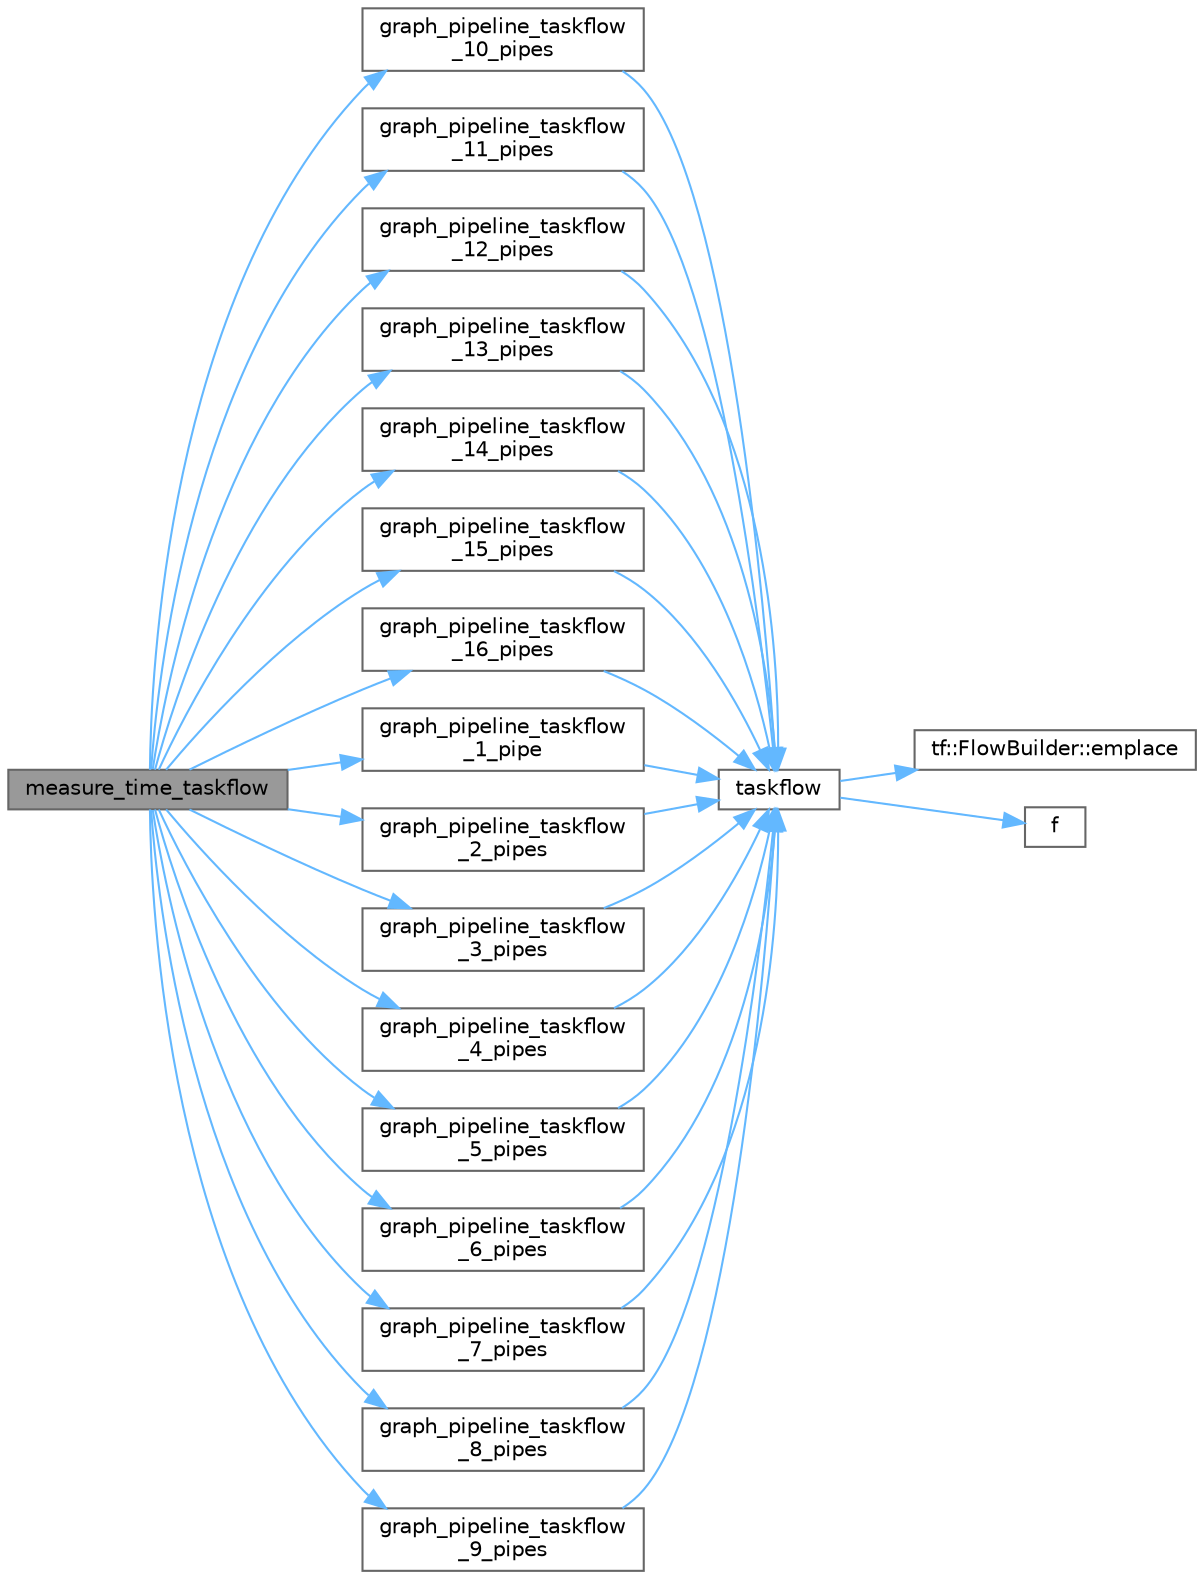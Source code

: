 digraph "measure_time_taskflow"
{
 // LATEX_PDF_SIZE
  bgcolor="transparent";
  edge [fontname=Helvetica,fontsize=10,labelfontname=Helvetica,labelfontsize=10];
  node [fontname=Helvetica,fontsize=10,shape=box,height=0.2,width=0.4];
  rankdir="LR";
  Node1 [id="Node000001",label="measure_time_taskflow",height=0.2,width=0.4,color="gray40", fillcolor="grey60", style="filled", fontcolor="black",tooltip=" "];
  Node1 -> Node2 [id="edge1_Node000001_Node000002",color="steelblue1",style="solid",tooltip=" "];
  Node2 [id="Node000002",label="graph_pipeline_taskflow\l_10_pipes",height=0.2,width=0.4,color="grey40", fillcolor="white", style="filled",URL="$benchmarks_2graph__pipeline_2taskflow_8cpp.html#a251312d29c1b1ece4cbea5a56cb2785f",tooltip=" "];
  Node2 -> Node3 [id="edge2_Node000002_Node000003",color="steelblue1",style="solid",tooltip=" "];
  Node3 [id="Node000003",label="taskflow",height=0.2,width=0.4,color="grey40", fillcolor="white", style="filled",URL="$sandbox_2jacobi_2taskflow_8cpp.html#a47af48e377b7c0ac855c12acd5b69b1e",tooltip=" "];
  Node3 -> Node4 [id="edge3_Node000003_Node000004",color="steelblue1",style="solid",tooltip=" "];
  Node4 [id="Node000004",label="tf::FlowBuilder::emplace",height=0.2,width=0.4,color="grey40", fillcolor="white", style="filled",URL="$classtf_1_1_flow_builder.html#a60d7a666cab71ecfa3010b2efb0d6b57",tooltip="creates a static task"];
  Node3 -> Node5 [id="edge4_Node000003_Node000005",color="steelblue1",style="solid",tooltip=" "];
  Node5 [id="Node000005",label="f",height=0.2,width=0.4,color="grey40", fillcolor="white", style="filled",URL="$cxx11__tensor__map_8cpp.html#a7f507fea02198f6cb81c86640c7b1a4e",tooltip=" "];
  Node1 -> Node6 [id="edge5_Node000001_Node000006",color="steelblue1",style="solid",tooltip=" "];
  Node6 [id="Node000006",label="graph_pipeline_taskflow\l_11_pipes",height=0.2,width=0.4,color="grey40", fillcolor="white", style="filled",URL="$benchmarks_2graph__pipeline_2taskflow_8cpp.html#af371806068a3a51adf92ba0c45a93581",tooltip=" "];
  Node6 -> Node3 [id="edge6_Node000006_Node000003",color="steelblue1",style="solid",tooltip=" "];
  Node1 -> Node7 [id="edge7_Node000001_Node000007",color="steelblue1",style="solid",tooltip=" "];
  Node7 [id="Node000007",label="graph_pipeline_taskflow\l_12_pipes",height=0.2,width=0.4,color="grey40", fillcolor="white", style="filled",URL="$benchmarks_2graph__pipeline_2taskflow_8cpp.html#a5f781c7557640d9f9e6a2a024f6bfd39",tooltip=" "];
  Node7 -> Node3 [id="edge8_Node000007_Node000003",color="steelblue1",style="solid",tooltip=" "];
  Node1 -> Node8 [id="edge9_Node000001_Node000008",color="steelblue1",style="solid",tooltip=" "];
  Node8 [id="Node000008",label="graph_pipeline_taskflow\l_13_pipes",height=0.2,width=0.4,color="grey40", fillcolor="white", style="filled",URL="$benchmarks_2graph__pipeline_2taskflow_8cpp.html#a6e046fef777c95028b930a6b1f3b98c1",tooltip=" "];
  Node8 -> Node3 [id="edge10_Node000008_Node000003",color="steelblue1",style="solid",tooltip=" "];
  Node1 -> Node9 [id="edge11_Node000001_Node000009",color="steelblue1",style="solid",tooltip=" "];
  Node9 [id="Node000009",label="graph_pipeline_taskflow\l_14_pipes",height=0.2,width=0.4,color="grey40", fillcolor="white", style="filled",URL="$benchmarks_2graph__pipeline_2taskflow_8cpp.html#a343a56af2b96dc0ecc894f58001456b9",tooltip=" "];
  Node9 -> Node3 [id="edge12_Node000009_Node000003",color="steelblue1",style="solid",tooltip=" "];
  Node1 -> Node10 [id="edge13_Node000001_Node000010",color="steelblue1",style="solid",tooltip=" "];
  Node10 [id="Node000010",label="graph_pipeline_taskflow\l_15_pipes",height=0.2,width=0.4,color="grey40", fillcolor="white", style="filled",URL="$benchmarks_2graph__pipeline_2taskflow_8cpp.html#aa9747e2a087aa148f3fa55c96dd7affe",tooltip=" "];
  Node10 -> Node3 [id="edge14_Node000010_Node000003",color="steelblue1",style="solid",tooltip=" "];
  Node1 -> Node11 [id="edge15_Node000001_Node000011",color="steelblue1",style="solid",tooltip=" "];
  Node11 [id="Node000011",label="graph_pipeline_taskflow\l_16_pipes",height=0.2,width=0.4,color="grey40", fillcolor="white", style="filled",URL="$benchmarks_2graph__pipeline_2taskflow_8cpp.html#a8244d7aadbfda6fc483ff3a8c474c5af",tooltip=" "];
  Node11 -> Node3 [id="edge16_Node000011_Node000003",color="steelblue1",style="solid",tooltip=" "];
  Node1 -> Node12 [id="edge17_Node000001_Node000012",color="steelblue1",style="solid",tooltip=" "];
  Node12 [id="Node000012",label="graph_pipeline_taskflow\l_1_pipe",height=0.2,width=0.4,color="grey40", fillcolor="white", style="filled",URL="$benchmarks_2graph__pipeline_2taskflow_8cpp.html#abed6390e6994ec6cbad03fc95f7d96e8",tooltip=" "];
  Node12 -> Node3 [id="edge18_Node000012_Node000003",color="steelblue1",style="solid",tooltip=" "];
  Node1 -> Node13 [id="edge19_Node000001_Node000013",color="steelblue1",style="solid",tooltip=" "];
  Node13 [id="Node000013",label="graph_pipeline_taskflow\l_2_pipes",height=0.2,width=0.4,color="grey40", fillcolor="white", style="filled",URL="$benchmarks_2graph__pipeline_2taskflow_8cpp.html#aaa940d8817a979cc3bf984f753380857",tooltip=" "];
  Node13 -> Node3 [id="edge20_Node000013_Node000003",color="steelblue1",style="solid",tooltip=" "];
  Node1 -> Node14 [id="edge21_Node000001_Node000014",color="steelblue1",style="solid",tooltip=" "];
  Node14 [id="Node000014",label="graph_pipeline_taskflow\l_3_pipes",height=0.2,width=0.4,color="grey40", fillcolor="white", style="filled",URL="$benchmarks_2graph__pipeline_2taskflow_8cpp.html#a1cc602d60243d5521eb4b31ce161d473",tooltip=" "];
  Node14 -> Node3 [id="edge22_Node000014_Node000003",color="steelblue1",style="solid",tooltip=" "];
  Node1 -> Node15 [id="edge23_Node000001_Node000015",color="steelblue1",style="solid",tooltip=" "];
  Node15 [id="Node000015",label="graph_pipeline_taskflow\l_4_pipes",height=0.2,width=0.4,color="grey40", fillcolor="white", style="filled",URL="$benchmarks_2graph__pipeline_2taskflow_8cpp.html#ae0ca5467aff93eb40218067b4c20a8d8",tooltip=" "];
  Node15 -> Node3 [id="edge24_Node000015_Node000003",color="steelblue1",style="solid",tooltip=" "];
  Node1 -> Node16 [id="edge25_Node000001_Node000016",color="steelblue1",style="solid",tooltip=" "];
  Node16 [id="Node000016",label="graph_pipeline_taskflow\l_5_pipes",height=0.2,width=0.4,color="grey40", fillcolor="white", style="filled",URL="$benchmarks_2graph__pipeline_2taskflow_8cpp.html#ace3d92b8d4c0028d9ea1980c182f5c67",tooltip=" "];
  Node16 -> Node3 [id="edge26_Node000016_Node000003",color="steelblue1",style="solid",tooltip=" "];
  Node1 -> Node17 [id="edge27_Node000001_Node000017",color="steelblue1",style="solid",tooltip=" "];
  Node17 [id="Node000017",label="graph_pipeline_taskflow\l_6_pipes",height=0.2,width=0.4,color="grey40", fillcolor="white", style="filled",URL="$benchmarks_2graph__pipeline_2taskflow_8cpp.html#add8922dac84354b5745d05f0f9652cef",tooltip=" "];
  Node17 -> Node3 [id="edge28_Node000017_Node000003",color="steelblue1",style="solid",tooltip=" "];
  Node1 -> Node18 [id="edge29_Node000001_Node000018",color="steelblue1",style="solid",tooltip=" "];
  Node18 [id="Node000018",label="graph_pipeline_taskflow\l_7_pipes",height=0.2,width=0.4,color="grey40", fillcolor="white", style="filled",URL="$benchmarks_2graph__pipeline_2taskflow_8cpp.html#aa5e5d7f7b849c011c5bed45723c9ada8",tooltip=" "];
  Node18 -> Node3 [id="edge30_Node000018_Node000003",color="steelblue1",style="solid",tooltip=" "];
  Node1 -> Node19 [id="edge31_Node000001_Node000019",color="steelblue1",style="solid",tooltip=" "];
  Node19 [id="Node000019",label="graph_pipeline_taskflow\l_8_pipes",height=0.2,width=0.4,color="grey40", fillcolor="white", style="filled",URL="$benchmarks_2graph__pipeline_2taskflow_8cpp.html#adbc8f1115c1816ffb30be7cf2c966667",tooltip=" "];
  Node19 -> Node3 [id="edge32_Node000019_Node000003",color="steelblue1",style="solid",tooltip=" "];
  Node1 -> Node20 [id="edge33_Node000001_Node000020",color="steelblue1",style="solid",tooltip=" "];
  Node20 [id="Node000020",label="graph_pipeline_taskflow\l_9_pipes",height=0.2,width=0.4,color="grey40", fillcolor="white", style="filled",URL="$benchmarks_2graph__pipeline_2taskflow_8cpp.html#a792f24bd611007eced94f7448e223c1e",tooltip=" "];
  Node20 -> Node3 [id="edge34_Node000020_Node000003",color="steelblue1",style="solid",tooltip=" "];
}
